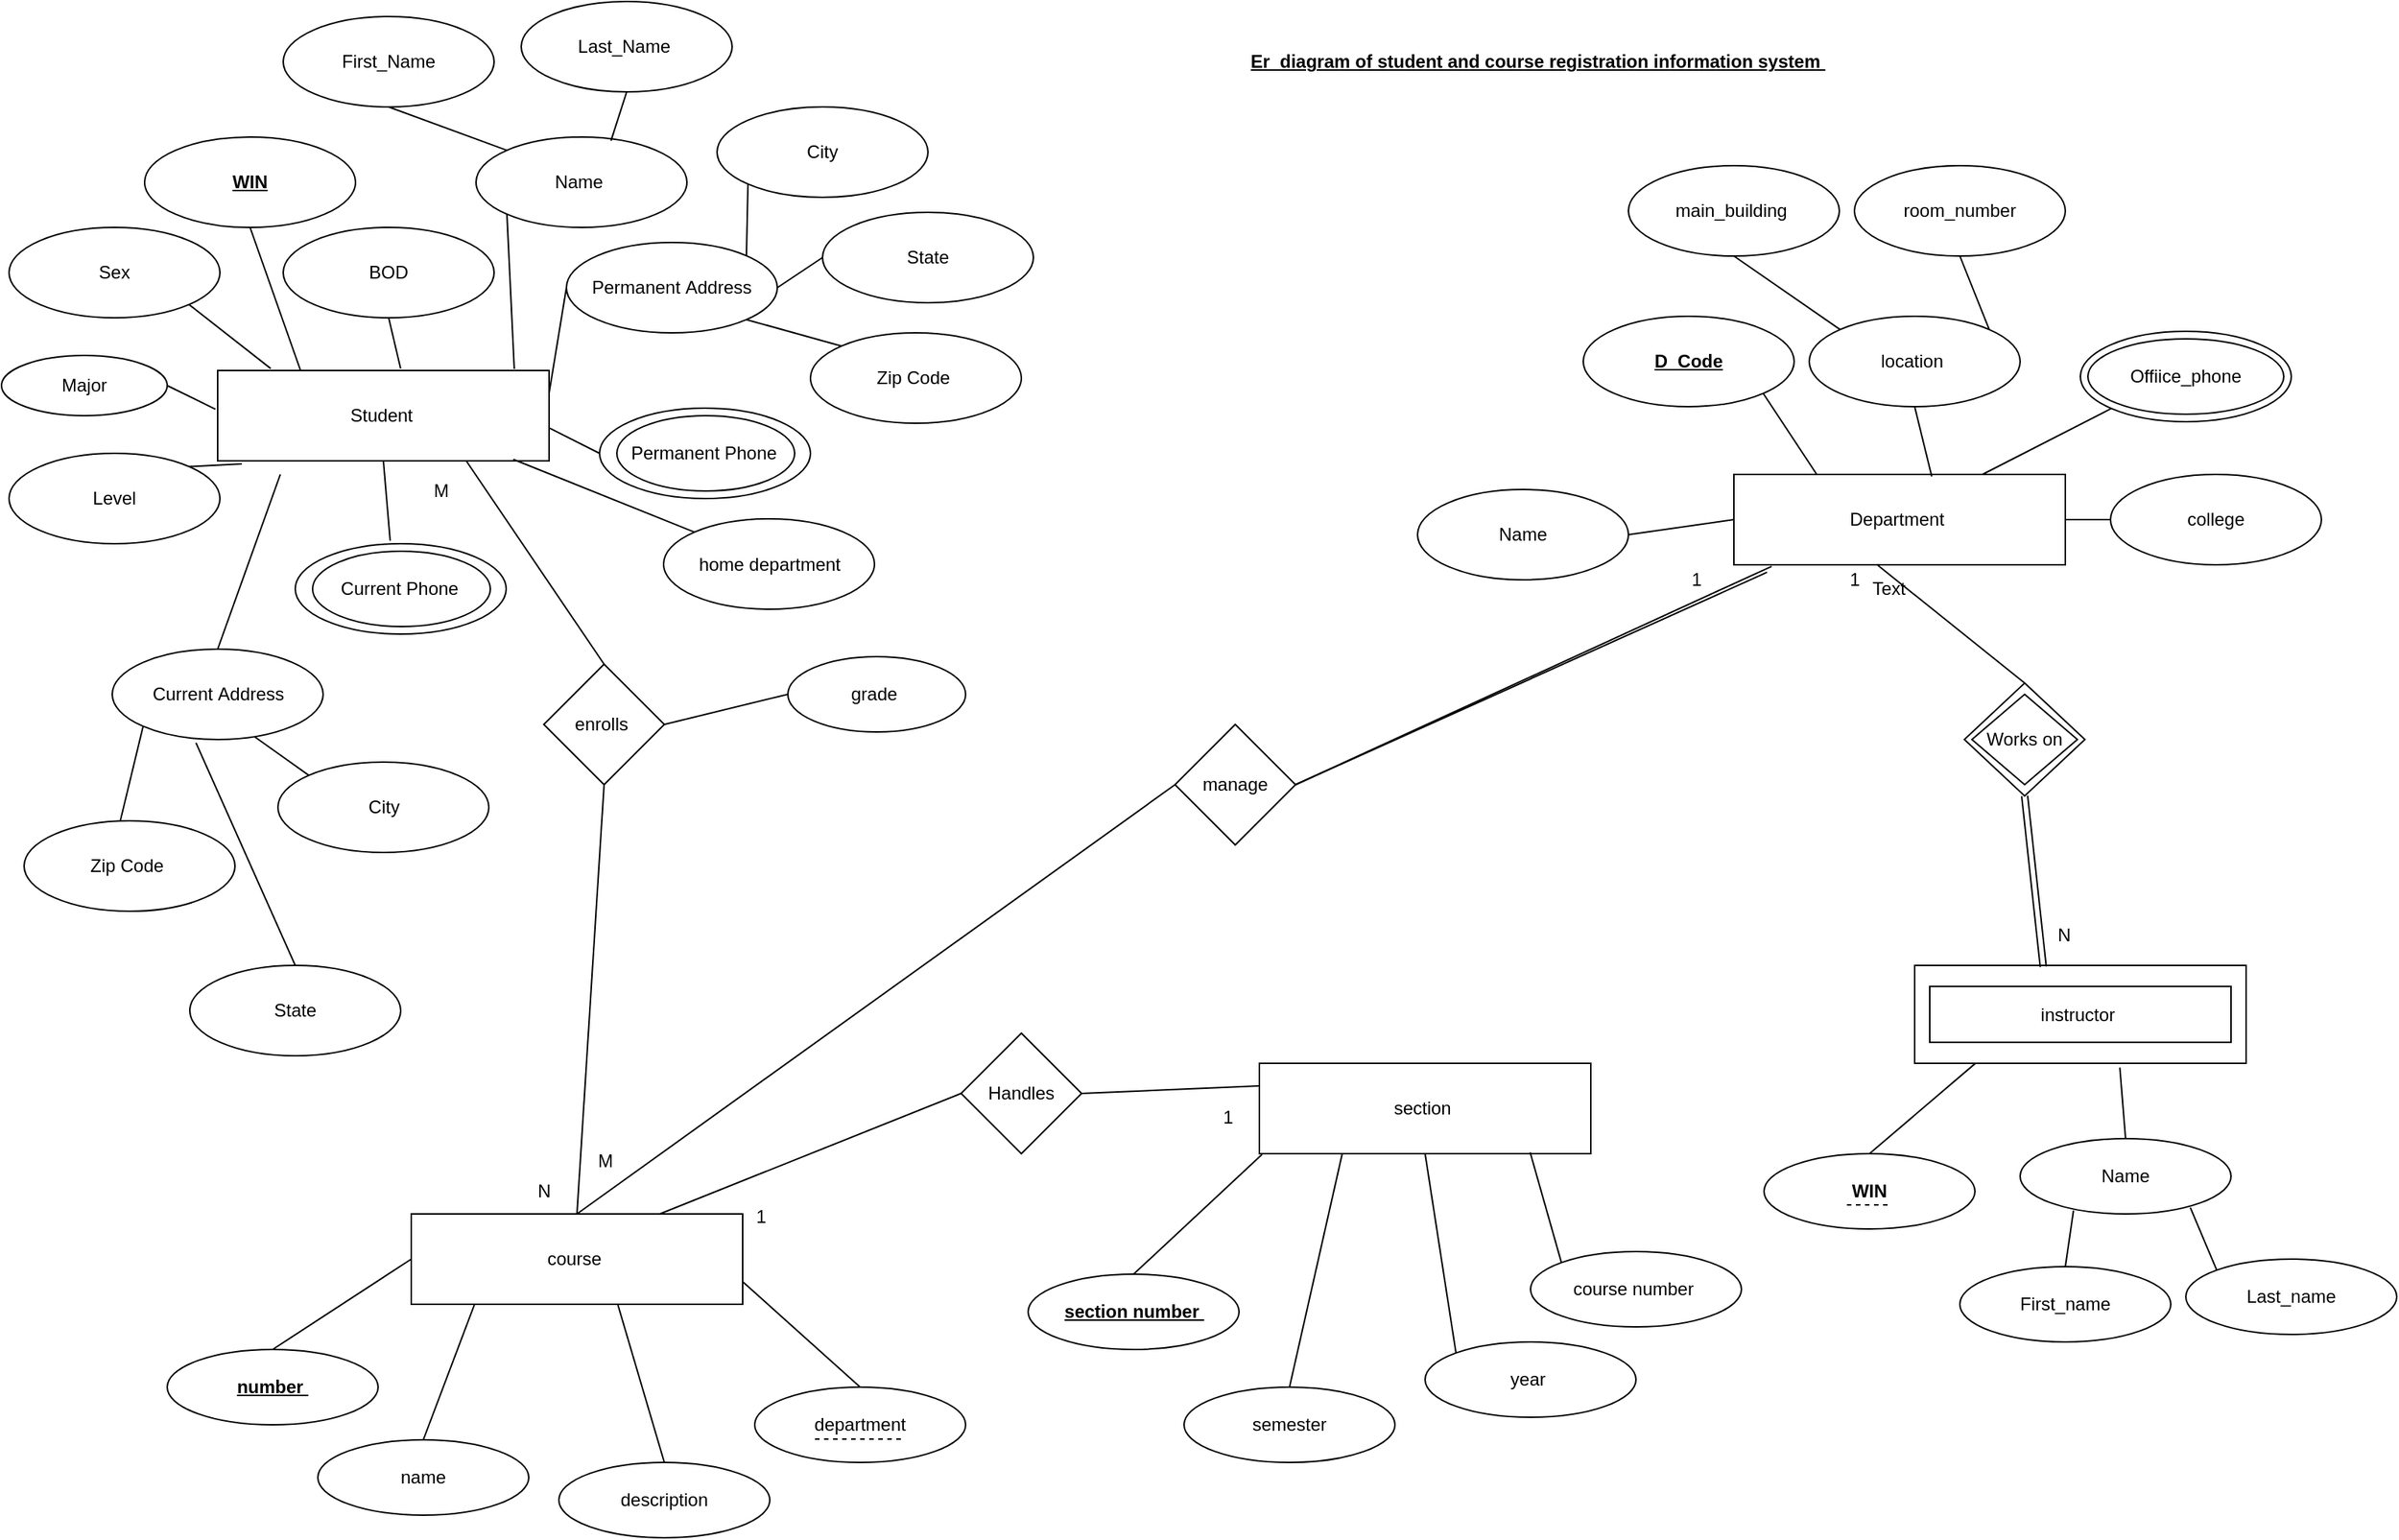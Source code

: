 <mxfile version="12.2.2" type="device" pages="1"><diagram id="DqnlzAbrNdZT4tPUS1D3" name="Page-1"><mxGraphModel dx="2176" dy="1336" grid="1" gridSize="10" guides="1" tooltips="1" connect="1" arrows="1" fold="1" page="1" pageScale="1" pageWidth="1654" pageHeight="1169" math="0" shadow="0"><root><mxCell id="0"/><mxCell id="1" parent="0"/><mxCell id="KnTrMWbEE-1vCSfG5pCx-103" style="edgeStyle=none;rounded=0;orthogonalLoop=1;jettySize=auto;html=1;exitX=0.75;exitY=1;exitDx=0;exitDy=0;entryX=0.5;entryY=0;entryDx=0;entryDy=0;endArrow=none;endFill=0;" edge="1" parent="1" source="KnTrMWbEE-1vCSfG5pCx-1" target="KnTrMWbEE-1vCSfG5pCx-102"><mxGeometry relative="1" as="geometry"/></mxCell><mxCell id="KnTrMWbEE-1vCSfG5pCx-1" value="Student&amp;nbsp;" style="rounded=0;whiteSpace=wrap;html=1;" vertex="1" parent="1"><mxGeometry x="148.5" y="255" width="220" height="60" as="geometry"/></mxCell><mxCell id="KnTrMWbEE-1vCSfG5pCx-15" style="edgeStyle=none;rounded=0;orthogonalLoop=1;jettySize=auto;html=1;exitX=0;exitY=1;exitDx=0;exitDy=0;entryX=0.895;entryY=-0.017;entryDx=0;entryDy=0;entryPerimeter=0;endArrow=none;endFill=0;" edge="1" parent="1" source="KnTrMWbEE-1vCSfG5pCx-2" target="KnTrMWbEE-1vCSfG5pCx-1"><mxGeometry relative="1" as="geometry"/></mxCell><mxCell id="KnTrMWbEE-1vCSfG5pCx-2" value="Name&amp;nbsp;" style="ellipse;whiteSpace=wrap;html=1;" vertex="1" parent="1"><mxGeometry x="320" y="100" width="140" height="60" as="geometry"/></mxCell><mxCell id="KnTrMWbEE-1vCSfG5pCx-5" style="edgeStyle=none;rounded=0;orthogonalLoop=1;jettySize=auto;html=1;exitX=0.5;exitY=1;exitDx=0;exitDy=0;entryX=0;entryY=0;entryDx=0;entryDy=0;endArrow=none;endFill=0;" edge="1" parent="1" source="KnTrMWbEE-1vCSfG5pCx-3" target="KnTrMWbEE-1vCSfG5pCx-2"><mxGeometry relative="1" as="geometry"/></mxCell><mxCell id="KnTrMWbEE-1vCSfG5pCx-3" value="First_Name" style="ellipse;whiteSpace=wrap;html=1;" vertex="1" parent="1"><mxGeometry x="192" y="20" width="140" height="60" as="geometry"/></mxCell><mxCell id="KnTrMWbEE-1vCSfG5pCx-6" style="edgeStyle=none;rounded=0;orthogonalLoop=1;jettySize=auto;html=1;exitX=0.5;exitY=1;exitDx=0;exitDy=0;entryX=0.64;entryY=0.041;entryDx=0;entryDy=0;entryPerimeter=0;endArrow=none;endFill=0;" edge="1" parent="1" source="KnTrMWbEE-1vCSfG5pCx-4" target="KnTrMWbEE-1vCSfG5pCx-2"><mxGeometry relative="1" as="geometry"/></mxCell><mxCell id="KnTrMWbEE-1vCSfG5pCx-4" value="Last_Name&amp;nbsp;" style="ellipse;whiteSpace=wrap;html=1;" vertex="1" parent="1"><mxGeometry x="350" y="10" width="140" height="60" as="geometry"/></mxCell><mxCell id="KnTrMWbEE-1vCSfG5pCx-11" style="edgeStyle=none;rounded=0;orthogonalLoop=1;jettySize=auto;html=1;exitX=1;exitY=1;exitDx=0;exitDy=0;entryX=0;entryY=0;entryDx=0;entryDy=0;endArrow=none;endFill=0;" edge="1" parent="1" source="KnTrMWbEE-1vCSfG5pCx-7" target="KnTrMWbEE-1vCSfG5pCx-10"><mxGeometry relative="1" as="geometry"/></mxCell><mxCell id="KnTrMWbEE-1vCSfG5pCx-12" style="edgeStyle=none;rounded=0;orthogonalLoop=1;jettySize=auto;html=1;exitX=1;exitY=0.5;exitDx=0;exitDy=0;entryX=0;entryY=0.5;entryDx=0;entryDy=0;endArrow=none;endFill=0;" edge="1" parent="1" source="KnTrMWbEE-1vCSfG5pCx-7" target="KnTrMWbEE-1vCSfG5pCx-9"><mxGeometry relative="1" as="geometry"/></mxCell><mxCell id="KnTrMWbEE-1vCSfG5pCx-13" style="edgeStyle=none;rounded=0;orthogonalLoop=1;jettySize=auto;html=1;exitX=1;exitY=0;exitDx=0;exitDy=0;entryX=0;entryY=1;entryDx=0;entryDy=0;endArrow=none;endFill=0;" edge="1" parent="1" source="KnTrMWbEE-1vCSfG5pCx-7" target="KnTrMWbEE-1vCSfG5pCx-8"><mxGeometry relative="1" as="geometry"/></mxCell><mxCell id="KnTrMWbEE-1vCSfG5pCx-14" style="edgeStyle=none;rounded=0;orthogonalLoop=1;jettySize=auto;html=1;exitX=0;exitY=0.5;exitDx=0;exitDy=0;entryX=1;entryY=0.25;entryDx=0;entryDy=0;endArrow=none;endFill=0;" edge="1" parent="1" source="KnTrMWbEE-1vCSfG5pCx-7" target="KnTrMWbEE-1vCSfG5pCx-1"><mxGeometry relative="1" as="geometry"/></mxCell><mxCell id="KnTrMWbEE-1vCSfG5pCx-7" value="Permanent&amp;nbsp;Address" style="ellipse;whiteSpace=wrap;html=1;" vertex="1" parent="1"><mxGeometry x="380" y="170" width="140" height="60" as="geometry"/></mxCell><mxCell id="KnTrMWbEE-1vCSfG5pCx-8" value="City" style="ellipse;whiteSpace=wrap;html=1;" vertex="1" parent="1"><mxGeometry x="480" y="80" width="140" height="60" as="geometry"/></mxCell><mxCell id="KnTrMWbEE-1vCSfG5pCx-9" value="State" style="ellipse;whiteSpace=wrap;html=1;" vertex="1" parent="1"><mxGeometry x="550" y="150" width="140" height="60" as="geometry"/></mxCell><mxCell id="KnTrMWbEE-1vCSfG5pCx-10" value="Zip Code&amp;nbsp;" style="ellipse;whiteSpace=wrap;html=1;" vertex="1" parent="1"><mxGeometry x="542" y="230" width="140" height="60" as="geometry"/></mxCell><mxCell id="KnTrMWbEE-1vCSfG5pCx-17" style="edgeStyle=none;rounded=0;orthogonalLoop=1;jettySize=auto;html=1;exitX=0.5;exitY=1;exitDx=0;exitDy=0;entryX=0.25;entryY=0;entryDx=0;entryDy=0;endArrow=none;endFill=0;" edge="1" parent="1" source="KnTrMWbEE-1vCSfG5pCx-16" target="KnTrMWbEE-1vCSfG5pCx-1"><mxGeometry relative="1" as="geometry"/></mxCell><mxCell id="KnTrMWbEE-1vCSfG5pCx-16" value="&lt;u&gt;&lt;b&gt;WIN&lt;/b&gt;&lt;/u&gt;" style="ellipse;whiteSpace=wrap;html=1;" vertex="1" parent="1"><mxGeometry x="100" y="100" width="140" height="60" as="geometry"/></mxCell><mxCell id="KnTrMWbEE-1vCSfG5pCx-20" style="edgeStyle=none;rounded=0;orthogonalLoop=1;jettySize=auto;html=1;exitX=0;exitY=0.5;exitDx=0;exitDy=0;entryX=1.002;entryY=0.639;entryDx=0;entryDy=0;entryPerimeter=0;endArrow=none;endFill=0;" edge="1" parent="1" source="KnTrMWbEE-1vCSfG5pCx-18" target="KnTrMWbEE-1vCSfG5pCx-1"><mxGeometry relative="1" as="geometry"/></mxCell><mxCell id="KnTrMWbEE-1vCSfG5pCx-18" value="Permanent&amp;nbsp;Phone&amp;nbsp;" style="ellipse;whiteSpace=wrap;html=1;" vertex="1" parent="1"><mxGeometry x="402" y="280" width="140" height="60" as="geometry"/></mxCell><mxCell id="KnTrMWbEE-1vCSfG5pCx-19" value="Permanent&amp;nbsp;Phone&amp;nbsp;" style="ellipse;whiteSpace=wrap;html=1;" vertex="1" parent="1"><mxGeometry x="413.5" y="285" width="118" height="50" as="geometry"/></mxCell><mxCell id="KnTrMWbEE-1vCSfG5pCx-21" style="edgeStyle=none;rounded=0;orthogonalLoop=1;jettySize=auto;html=1;exitX=0;exitY=1;exitDx=0;exitDy=0;entryX=0.456;entryY=0.001;entryDx=0;entryDy=0;endArrow=none;endFill=0;entryPerimeter=0;" edge="1" parent="1" source="KnTrMWbEE-1vCSfG5pCx-24" target="KnTrMWbEE-1vCSfG5pCx-27"><mxGeometry relative="1" as="geometry"/></mxCell><mxCell id="KnTrMWbEE-1vCSfG5pCx-22" style="edgeStyle=none;rounded=0;orthogonalLoop=1;jettySize=auto;html=1;exitX=0.397;exitY=1.036;exitDx=0;exitDy=0;entryX=0.5;entryY=0;entryDx=0;entryDy=0;endArrow=none;endFill=0;exitPerimeter=0;" edge="1" parent="1" source="KnTrMWbEE-1vCSfG5pCx-24" target="KnTrMWbEE-1vCSfG5pCx-26"><mxGeometry relative="1" as="geometry"/></mxCell><mxCell id="KnTrMWbEE-1vCSfG5pCx-23" style="edgeStyle=none;rounded=0;orthogonalLoop=1;jettySize=auto;html=1;exitX=0.667;exitY=0.956;exitDx=0;exitDy=0;entryX=0;entryY=0;entryDx=0;entryDy=0;endArrow=none;endFill=0;exitPerimeter=0;" edge="1" parent="1" source="KnTrMWbEE-1vCSfG5pCx-24" target="KnTrMWbEE-1vCSfG5pCx-25"><mxGeometry relative="1" as="geometry"/></mxCell><mxCell id="KnTrMWbEE-1vCSfG5pCx-28" style="edgeStyle=none;rounded=0;orthogonalLoop=1;jettySize=auto;html=1;entryX=0.189;entryY=1.15;entryDx=0;entryDy=0;entryPerimeter=0;endArrow=none;endFill=0;exitX=0.5;exitY=0;exitDx=0;exitDy=0;" edge="1" parent="1" source="KnTrMWbEE-1vCSfG5pCx-24" target="KnTrMWbEE-1vCSfG5pCx-1"><mxGeometry relative="1" as="geometry"><mxPoint x="140" y="450" as="sourcePoint"/></mxGeometry></mxCell><mxCell id="KnTrMWbEE-1vCSfG5pCx-24" value="Current&amp;nbsp;Address" style="ellipse;whiteSpace=wrap;html=1;" vertex="1" parent="1"><mxGeometry x="78.5" y="440" width="140" height="60" as="geometry"/></mxCell><mxCell id="KnTrMWbEE-1vCSfG5pCx-25" value="City" style="ellipse;whiteSpace=wrap;html=1;" vertex="1" parent="1"><mxGeometry x="188.5" y="515" width="140" height="60" as="geometry"/></mxCell><mxCell id="KnTrMWbEE-1vCSfG5pCx-26" value="State" style="ellipse;whiteSpace=wrap;html=1;" vertex="1" parent="1"><mxGeometry x="130" y="650" width="140" height="60" as="geometry"/></mxCell><mxCell id="KnTrMWbEE-1vCSfG5pCx-27" value="Zip Code&amp;nbsp;" style="ellipse;whiteSpace=wrap;html=1;" vertex="1" parent="1"><mxGeometry x="20" y="554" width="140" height="60" as="geometry"/></mxCell><mxCell id="KnTrMWbEE-1vCSfG5pCx-31" style="edgeStyle=none;rounded=0;orthogonalLoop=1;jettySize=auto;html=1;exitX=0.45;exitY=-0.033;exitDx=0;exitDy=0;entryX=0.5;entryY=1;entryDx=0;entryDy=0;endArrow=none;endFill=0;exitPerimeter=0;" edge="1" parent="1" source="KnTrMWbEE-1vCSfG5pCx-29" target="KnTrMWbEE-1vCSfG5pCx-1"><mxGeometry relative="1" as="geometry"/></mxCell><mxCell id="KnTrMWbEE-1vCSfG5pCx-33" style="edgeStyle=none;rounded=0;orthogonalLoop=1;jettySize=auto;html=1;exitX=0.5;exitY=1;exitDx=0;exitDy=0;entryX=0.552;entryY=-0.022;entryDx=0;entryDy=0;entryPerimeter=0;endArrow=none;endFill=0;" edge="1" parent="1" source="KnTrMWbEE-1vCSfG5pCx-32" target="KnTrMWbEE-1vCSfG5pCx-1"><mxGeometry relative="1" as="geometry"/></mxCell><mxCell id="KnTrMWbEE-1vCSfG5pCx-32" value="BOD" style="ellipse;whiteSpace=wrap;html=1;" vertex="1" parent="1"><mxGeometry x="192" y="160" width="140" height="60" as="geometry"/></mxCell><mxCell id="KnTrMWbEE-1vCSfG5pCx-35" style="edgeStyle=none;rounded=0;orthogonalLoop=1;jettySize=auto;html=1;exitX=1;exitY=1;exitDx=0;exitDy=0;entryX=0.16;entryY=-0.022;entryDx=0;entryDy=0;entryPerimeter=0;endArrow=none;endFill=0;" edge="1" parent="1" source="KnTrMWbEE-1vCSfG5pCx-34" target="KnTrMWbEE-1vCSfG5pCx-1"><mxGeometry relative="1" as="geometry"/></mxCell><mxCell id="KnTrMWbEE-1vCSfG5pCx-34" value="Sex" style="ellipse;whiteSpace=wrap;html=1;" vertex="1" parent="1"><mxGeometry x="10" y="160" width="140" height="60" as="geometry"/></mxCell><mxCell id="KnTrMWbEE-1vCSfG5pCx-37" style="edgeStyle=none;rounded=0;orthogonalLoop=1;jettySize=auto;html=1;exitX=1;exitY=0;exitDx=0;exitDy=0;entryX=0.073;entryY=1.033;entryDx=0;entryDy=0;entryPerimeter=0;endArrow=none;endFill=0;" edge="1" parent="1" source="KnTrMWbEE-1vCSfG5pCx-36" target="KnTrMWbEE-1vCSfG5pCx-1"><mxGeometry relative="1" as="geometry"/></mxCell><mxCell id="KnTrMWbEE-1vCSfG5pCx-36" value="Level" style="ellipse;whiteSpace=wrap;html=1;" vertex="1" parent="1"><mxGeometry x="10" y="310" width="140" height="60" as="geometry"/></mxCell><mxCell id="KnTrMWbEE-1vCSfG5pCx-39" value="" style="group" vertex="1" connectable="0" parent="1"><mxGeometry x="200" y="370" width="140" height="60" as="geometry"/></mxCell><mxCell id="KnTrMWbEE-1vCSfG5pCx-29" value="Permanent&amp;nbsp;Phone&amp;nbsp;" style="ellipse;whiteSpace=wrap;html=1;" vertex="1" parent="KnTrMWbEE-1vCSfG5pCx-39"><mxGeometry width="140" height="60" as="geometry"/></mxCell><mxCell id="KnTrMWbEE-1vCSfG5pCx-30" value="Current Phone&amp;nbsp;" style="ellipse;whiteSpace=wrap;html=1;" vertex="1" parent="KnTrMWbEE-1vCSfG5pCx-39"><mxGeometry x="11.5" y="5" width="118" height="50" as="geometry"/></mxCell><mxCell id="KnTrMWbEE-1vCSfG5pCx-41" style="edgeStyle=none;rounded=0;orthogonalLoop=1;jettySize=auto;html=1;exitX=1;exitY=0.5;exitDx=0;exitDy=0;entryX=-0.007;entryY=0.428;entryDx=0;entryDy=0;entryPerimeter=0;endArrow=none;endFill=0;" edge="1" parent="1" source="KnTrMWbEE-1vCSfG5pCx-40" target="KnTrMWbEE-1vCSfG5pCx-1"><mxGeometry relative="1" as="geometry"/></mxCell><mxCell id="KnTrMWbEE-1vCSfG5pCx-40" value="Major" style="ellipse;whiteSpace=wrap;html=1;" vertex="1" parent="1"><mxGeometry x="5" y="245" width="110" height="40" as="geometry"/></mxCell><mxCell id="KnTrMWbEE-1vCSfG5pCx-43" style="edgeStyle=none;rounded=0;orthogonalLoop=1;jettySize=auto;html=1;exitX=0;exitY=0;exitDx=0;exitDy=0;entryX=0.892;entryY=0.983;entryDx=0;entryDy=0;entryPerimeter=0;endArrow=none;endFill=0;" edge="1" parent="1" source="KnTrMWbEE-1vCSfG5pCx-42" target="KnTrMWbEE-1vCSfG5pCx-1"><mxGeometry relative="1" as="geometry"/></mxCell><mxCell id="KnTrMWbEE-1vCSfG5pCx-42" value="&amp;nbsp;home department&amp;nbsp;" style="ellipse;whiteSpace=wrap;html=1;" vertex="1" parent="1"><mxGeometry x="444.5" y="353.5" width="140" height="60" as="geometry"/></mxCell><mxCell id="KnTrMWbEE-1vCSfG5pCx-44" value="Department&amp;nbsp;" style="rounded=0;whiteSpace=wrap;html=1;" vertex="1" parent="1"><mxGeometry x="1155" y="324" width="220" height="60" as="geometry"/></mxCell><mxCell id="KnTrMWbEE-1vCSfG5pCx-52" style="edgeStyle=none;rounded=0;orthogonalLoop=1;jettySize=auto;html=1;exitX=1;exitY=1;exitDx=0;exitDy=0;entryX=0.25;entryY=0;entryDx=0;entryDy=0;endArrow=none;endFill=0;" edge="1" parent="1" source="KnTrMWbEE-1vCSfG5pCx-45" target="KnTrMWbEE-1vCSfG5pCx-44"><mxGeometry relative="1" as="geometry"/></mxCell><mxCell id="KnTrMWbEE-1vCSfG5pCx-45" value="&lt;b&gt;&lt;u&gt;D_Code&lt;/u&gt;&lt;/b&gt;" style="ellipse;whiteSpace=wrap;html=1;" vertex="1" parent="1"><mxGeometry x="1055" y="219" width="140" height="60" as="geometry"/></mxCell><mxCell id="KnTrMWbEE-1vCSfG5pCx-51" style="edgeStyle=none;rounded=0;orthogonalLoop=1;jettySize=auto;html=1;exitX=0.5;exitY=1;exitDx=0;exitDy=0;entryX=0.597;entryY=0.022;entryDx=0;entryDy=0;entryPerimeter=0;endArrow=none;endFill=0;" edge="1" parent="1" source="KnTrMWbEE-1vCSfG5pCx-46" target="KnTrMWbEE-1vCSfG5pCx-44"><mxGeometry relative="1" as="geometry"/></mxCell><mxCell id="KnTrMWbEE-1vCSfG5pCx-46" value="location&amp;nbsp;" style="ellipse;whiteSpace=wrap;html=1;" vertex="1" parent="1"><mxGeometry x="1205" y="219" width="140" height="60" as="geometry"/></mxCell><mxCell id="KnTrMWbEE-1vCSfG5pCx-49" style="edgeStyle=none;rounded=0;orthogonalLoop=1;jettySize=auto;html=1;exitX=0.5;exitY=1;exitDx=0;exitDy=0;entryX=0;entryY=0;entryDx=0;entryDy=0;endArrow=none;endFill=0;" edge="1" parent="1" source="KnTrMWbEE-1vCSfG5pCx-47" target="KnTrMWbEE-1vCSfG5pCx-46"><mxGeometry relative="1" as="geometry"/></mxCell><mxCell id="KnTrMWbEE-1vCSfG5pCx-47" value="main_building&amp;nbsp;" style="ellipse;whiteSpace=wrap;html=1;" vertex="1" parent="1"><mxGeometry x="1085" y="119" width="140" height="60" as="geometry"/></mxCell><mxCell id="KnTrMWbEE-1vCSfG5pCx-50" style="edgeStyle=none;rounded=0;orthogonalLoop=1;jettySize=auto;html=1;exitX=0.5;exitY=1;exitDx=0;exitDy=0;entryX=1;entryY=0;entryDx=0;entryDy=0;endArrow=none;endFill=0;" edge="1" parent="1" source="KnTrMWbEE-1vCSfG5pCx-48" target="KnTrMWbEE-1vCSfG5pCx-46"><mxGeometry relative="1" as="geometry"/></mxCell><mxCell id="KnTrMWbEE-1vCSfG5pCx-48" value="room_number" style="ellipse;whiteSpace=wrap;html=1;" vertex="1" parent="1"><mxGeometry x="1235" y="119" width="140" height="60" as="geometry"/></mxCell><mxCell id="KnTrMWbEE-1vCSfG5pCx-55" style="edgeStyle=none;rounded=0;orthogonalLoop=1;jettySize=auto;html=1;exitX=0;exitY=1;exitDx=0;exitDy=0;entryX=0.75;entryY=0;entryDx=0;entryDy=0;endArrow=none;endFill=0;" edge="1" parent="1" source="KnTrMWbEE-1vCSfG5pCx-53" target="KnTrMWbEE-1vCSfG5pCx-44"><mxGeometry relative="1" as="geometry"/></mxCell><mxCell id="KnTrMWbEE-1vCSfG5pCx-53" value="Offiice_phone" style="ellipse;whiteSpace=wrap;html=1;" vertex="1" parent="1"><mxGeometry x="1385" y="229" width="140" height="60" as="geometry"/></mxCell><mxCell id="KnTrMWbEE-1vCSfG5pCx-54" value="Offiice_phone" style="ellipse;whiteSpace=wrap;html=1;" vertex="1" parent="1"><mxGeometry x="1390" y="234" width="130" height="50" as="geometry"/></mxCell><mxCell id="KnTrMWbEE-1vCSfG5pCx-57" style="edgeStyle=none;rounded=0;orthogonalLoop=1;jettySize=auto;html=1;exitX=0;exitY=0.5;exitDx=0;exitDy=0;entryX=1;entryY=0.5;entryDx=0;entryDy=0;endArrow=none;endFill=0;" edge="1" parent="1" source="KnTrMWbEE-1vCSfG5pCx-56" target="KnTrMWbEE-1vCSfG5pCx-44"><mxGeometry relative="1" as="geometry"/></mxCell><mxCell id="KnTrMWbEE-1vCSfG5pCx-56" value="college" style="ellipse;whiteSpace=wrap;html=1;" vertex="1" parent="1"><mxGeometry x="1405" y="324" width="140" height="60" as="geometry"/></mxCell><mxCell id="KnTrMWbEE-1vCSfG5pCx-64" value="" style="group" vertex="1" connectable="0" parent="1"><mxGeometry x="1275" y="650" width="220" height="65" as="geometry"/></mxCell><mxCell id="KnTrMWbEE-1vCSfG5pCx-63" value="Department&amp;nbsp;" style="rounded=0;whiteSpace=wrap;html=1;" vertex="1" parent="KnTrMWbEE-1vCSfG5pCx-64"><mxGeometry width="220" height="65" as="geometry"/></mxCell><mxCell id="KnTrMWbEE-1vCSfG5pCx-62" value="instructor&amp;nbsp;" style="rounded=0;whiteSpace=wrap;html=1;" vertex="1" parent="KnTrMWbEE-1vCSfG5pCx-64"><mxGeometry x="10" y="13.929" width="200" height="37.143" as="geometry"/></mxCell><mxCell id="KnTrMWbEE-1vCSfG5pCx-70" style="edgeStyle=none;rounded=0;orthogonalLoop=1;jettySize=auto;html=1;exitX=0.5;exitY=0;exitDx=0;exitDy=0;entryX=0.619;entryY=1.043;entryDx=0;entryDy=0;entryPerimeter=0;endArrow=none;endFill=0;" edge="1" parent="1" source="KnTrMWbEE-1vCSfG5pCx-65" target="KnTrMWbEE-1vCSfG5pCx-63"><mxGeometry relative="1" as="geometry"/></mxCell><mxCell id="KnTrMWbEE-1vCSfG5pCx-65" value="Name" style="ellipse;whiteSpace=wrap;html=1;" vertex="1" parent="1"><mxGeometry x="1345" y="765" width="140" height="50" as="geometry"/></mxCell><mxCell id="KnTrMWbEE-1vCSfG5pCx-68" style="edgeStyle=none;rounded=0;orthogonalLoop=1;jettySize=auto;html=1;exitX=0.5;exitY=0;exitDx=0;exitDy=0;entryX=0.253;entryY=0.956;entryDx=0;entryDy=0;entryPerimeter=0;endArrow=none;endFill=0;" edge="1" parent="1" source="KnTrMWbEE-1vCSfG5pCx-66" target="KnTrMWbEE-1vCSfG5pCx-65"><mxGeometry relative="1" as="geometry"/></mxCell><mxCell id="KnTrMWbEE-1vCSfG5pCx-66" value="First_name" style="ellipse;whiteSpace=wrap;html=1;" vertex="1" parent="1"><mxGeometry x="1305" y="850" width="140" height="50" as="geometry"/></mxCell><mxCell id="KnTrMWbEE-1vCSfG5pCx-69" style="edgeStyle=none;rounded=0;orthogonalLoop=1;jettySize=auto;html=1;exitX=0;exitY=0;exitDx=0;exitDy=0;entryX=0.807;entryY=0.916;entryDx=0;entryDy=0;entryPerimeter=0;endArrow=none;endFill=0;" edge="1" parent="1" source="KnTrMWbEE-1vCSfG5pCx-67" target="KnTrMWbEE-1vCSfG5pCx-65"><mxGeometry relative="1" as="geometry"/></mxCell><mxCell id="KnTrMWbEE-1vCSfG5pCx-67" value="Last_name" style="ellipse;whiteSpace=wrap;html=1;" vertex="1" parent="1"><mxGeometry x="1455" y="845" width="140" height="50" as="geometry"/></mxCell><mxCell id="KnTrMWbEE-1vCSfG5pCx-72" style="edgeStyle=none;rounded=0;orthogonalLoop=1;jettySize=auto;html=1;exitX=0.5;exitY=0;exitDx=0;exitDy=0;entryX=0.183;entryY=1.001;entryDx=0;entryDy=0;entryPerimeter=0;endArrow=none;endFill=0;" edge="1" parent="1" source="KnTrMWbEE-1vCSfG5pCx-71" target="KnTrMWbEE-1vCSfG5pCx-63"><mxGeometry relative="1" as="geometry"/></mxCell><mxCell id="KnTrMWbEE-1vCSfG5pCx-71" value="&lt;b&gt;WIN&lt;/b&gt;" style="ellipse;whiteSpace=wrap;html=1;" vertex="1" parent="1"><mxGeometry x="1175" y="775" width="140" height="50" as="geometry"/></mxCell><mxCell id="KnTrMWbEE-1vCSfG5pCx-73" value="" style="endArrow=none;dashed=1;html=1;" edge="1" parent="1"><mxGeometry width="50" height="50" relative="1" as="geometry"><mxPoint x="1230" y="809" as="sourcePoint"/><mxPoint x="1260" y="809" as="targetPoint"/></mxGeometry></mxCell><mxCell id="KnTrMWbEE-1vCSfG5pCx-76" style="edgeStyle=none;rounded=0;orthogonalLoop=1;jettySize=auto;html=1;exitX=0.5;exitY=0;exitDx=0;exitDy=0;entryX=0.431;entryY=0.996;entryDx=0;entryDy=0;entryPerimeter=0;endArrow=none;endFill=0;" edge="1" parent="1" source="KnTrMWbEE-1vCSfG5pCx-74" target="KnTrMWbEE-1vCSfG5pCx-44"><mxGeometry relative="1" as="geometry"><mxPoint x="1335" y="561.5" as="sourcePoint"/></mxGeometry></mxCell><mxCell id="KnTrMWbEE-1vCSfG5pCx-77" style="edgeStyle=none;rounded=0;orthogonalLoop=1;jettySize=auto;html=1;exitX=0.5;exitY=1;exitDx=0;exitDy=0;entryX=0.388;entryY=0.014;entryDx=0;entryDy=0;entryPerimeter=0;endArrow=none;endFill=0;shape=link;" edge="1" parent="1" source="KnTrMWbEE-1vCSfG5pCx-74" target="KnTrMWbEE-1vCSfG5pCx-63"><mxGeometry relative="1" as="geometry"/></mxCell><mxCell id="KnTrMWbEE-1vCSfG5pCx-74" value="" style="rhombus;whiteSpace=wrap;html=1;" vertex="1" parent="1"><mxGeometry x="1308" y="462.5" width="80" height="75" as="geometry"/></mxCell><mxCell id="KnTrMWbEE-1vCSfG5pCx-75" value="Works on" style="rhombus;whiteSpace=wrap;html=1;" vertex="1" parent="1"><mxGeometry x="1313" y="470" width="70" height="60" as="geometry"/></mxCell><mxCell id="KnTrMWbEE-1vCSfG5pCx-79" style="edgeStyle=none;rounded=0;orthogonalLoop=1;jettySize=auto;html=1;exitX=1;exitY=0.5;exitDx=0;exitDy=0;entryX=0;entryY=0.5;entryDx=0;entryDy=0;endArrow=none;endFill=0;" edge="1" parent="1" source="KnTrMWbEE-1vCSfG5pCx-78" target="KnTrMWbEE-1vCSfG5pCx-44"><mxGeometry relative="1" as="geometry"/></mxCell><mxCell id="KnTrMWbEE-1vCSfG5pCx-78" value="Name" style="ellipse;whiteSpace=wrap;html=1;" vertex="1" parent="1"><mxGeometry x="945" y="334" width="140" height="60" as="geometry"/></mxCell><mxCell id="KnTrMWbEE-1vCSfG5pCx-108" style="edgeStyle=none;rounded=0;orthogonalLoop=1;jettySize=auto;html=1;exitX=0.75;exitY=0;exitDx=0;exitDy=0;entryX=0;entryY=0.5;entryDx=0;entryDy=0;endArrow=none;endFill=0;" edge="1" parent="1" source="KnTrMWbEE-1vCSfG5pCx-81" target="KnTrMWbEE-1vCSfG5pCx-107"><mxGeometry relative="1" as="geometry"/></mxCell><mxCell id="KnTrMWbEE-1vCSfG5pCx-111" style="edgeStyle=none;rounded=0;orthogonalLoop=1;jettySize=auto;html=1;exitX=0.5;exitY=0;exitDx=0;exitDy=0;entryX=0;entryY=0.5;entryDx=0;entryDy=0;endArrow=none;endFill=0;" edge="1" parent="1" source="KnTrMWbEE-1vCSfG5pCx-81" target="KnTrMWbEE-1vCSfG5pCx-110"><mxGeometry relative="1" as="geometry"/></mxCell><mxCell id="KnTrMWbEE-1vCSfG5pCx-81" value="course&amp;nbsp;" style="rounded=0;whiteSpace=wrap;html=1;" vertex="1" parent="1"><mxGeometry x="277" y="815" width="220" height="60" as="geometry"/></mxCell><mxCell id="KnTrMWbEE-1vCSfG5pCx-84" style="edgeStyle=none;rounded=0;orthogonalLoop=1;jettySize=auto;html=1;exitX=0.5;exitY=0;exitDx=0;exitDy=0;entryX=0;entryY=0.5;entryDx=0;entryDy=0;endArrow=none;endFill=0;" edge="1" parent="1" source="KnTrMWbEE-1vCSfG5pCx-83" target="KnTrMWbEE-1vCSfG5pCx-81"><mxGeometry relative="1" as="geometry"/></mxCell><mxCell id="KnTrMWbEE-1vCSfG5pCx-83" value="&lt;b&gt;&lt;u&gt;number&amp;nbsp;&lt;/u&gt;&lt;/b&gt;" style="ellipse;whiteSpace=wrap;html=1;" vertex="1" parent="1"><mxGeometry x="115" y="905" width="140" height="50" as="geometry"/></mxCell><mxCell id="KnTrMWbEE-1vCSfG5pCx-91" style="edgeStyle=none;rounded=0;orthogonalLoop=1;jettySize=auto;html=1;exitX=0.5;exitY=0;exitDx=0;exitDy=0;entryX=0.191;entryY=1;entryDx=0;entryDy=0;entryPerimeter=0;endArrow=none;endFill=0;" edge="1" parent="1" source="KnTrMWbEE-1vCSfG5pCx-85" target="KnTrMWbEE-1vCSfG5pCx-81"><mxGeometry relative="1" as="geometry"/></mxCell><mxCell id="KnTrMWbEE-1vCSfG5pCx-85" value="name" style="ellipse;whiteSpace=wrap;html=1;" vertex="1" parent="1"><mxGeometry x="215" y="965" width="140" height="50" as="geometry"/></mxCell><mxCell id="KnTrMWbEE-1vCSfG5pCx-92" style="edgeStyle=none;rounded=0;orthogonalLoop=1;jettySize=auto;html=1;exitX=0.5;exitY=0;exitDx=0;exitDy=0;entryX=0.623;entryY=1;entryDx=0;entryDy=0;entryPerimeter=0;endArrow=none;endFill=0;" edge="1" parent="1" source="KnTrMWbEE-1vCSfG5pCx-86" target="KnTrMWbEE-1vCSfG5pCx-81"><mxGeometry relative="1" as="geometry"/></mxCell><mxCell id="KnTrMWbEE-1vCSfG5pCx-86" value="description" style="ellipse;whiteSpace=wrap;html=1;" vertex="1" parent="1"><mxGeometry x="375" y="980" width="140" height="50" as="geometry"/></mxCell><mxCell id="KnTrMWbEE-1vCSfG5pCx-90" style="edgeStyle=none;rounded=0;orthogonalLoop=1;jettySize=auto;html=1;exitX=0.5;exitY=0;exitDx=0;exitDy=0;entryX=1;entryY=0.75;entryDx=0;entryDy=0;endArrow=none;endFill=0;" edge="1" parent="1" source="KnTrMWbEE-1vCSfG5pCx-88" target="KnTrMWbEE-1vCSfG5pCx-81"><mxGeometry relative="1" as="geometry"/></mxCell><mxCell id="KnTrMWbEE-1vCSfG5pCx-88" value="department" style="ellipse;whiteSpace=wrap;html=1;" vertex="1" parent="1"><mxGeometry x="505" y="930" width="140" height="50" as="geometry"/></mxCell><mxCell id="KnTrMWbEE-1vCSfG5pCx-89" value="" style="endArrow=none;dashed=1;html=1;" edge="1" parent="1"><mxGeometry width="50" height="50" relative="1" as="geometry"><mxPoint x="545" y="964.5" as="sourcePoint"/><mxPoint x="605" y="964.5" as="targetPoint"/></mxGeometry></mxCell><mxCell id="KnTrMWbEE-1vCSfG5pCx-93" value="section&amp;nbsp;" style="rounded=0;whiteSpace=wrap;html=1;" vertex="1" parent="1"><mxGeometry x="840" y="715" width="220" height="60" as="geometry"/></mxCell><mxCell id="KnTrMWbEE-1vCSfG5pCx-95" style="edgeStyle=none;rounded=0;orthogonalLoop=1;jettySize=auto;html=1;exitX=0.5;exitY=0;exitDx=0;exitDy=0;entryX=0.008;entryY=1.009;entryDx=0;entryDy=0;entryPerimeter=0;endArrow=none;endFill=0;" edge="1" parent="1" source="KnTrMWbEE-1vCSfG5pCx-94" target="KnTrMWbEE-1vCSfG5pCx-93"><mxGeometry relative="1" as="geometry"/></mxCell><mxCell id="KnTrMWbEE-1vCSfG5pCx-94" value="&lt;b&gt;&lt;u&gt;section number&amp;nbsp;&lt;/u&gt;&lt;/b&gt;" style="ellipse;whiteSpace=wrap;html=1;" vertex="1" parent="1"><mxGeometry x="686.5" y="855" width="140" height="50" as="geometry"/></mxCell><mxCell id="KnTrMWbEE-1vCSfG5pCx-98" style="edgeStyle=none;rounded=0;orthogonalLoop=1;jettySize=auto;html=1;exitX=0.5;exitY=0;exitDx=0;exitDy=0;entryX=0.25;entryY=1;entryDx=0;entryDy=0;endArrow=none;endFill=0;" edge="1" parent="1" source="KnTrMWbEE-1vCSfG5pCx-96" target="KnTrMWbEE-1vCSfG5pCx-93"><mxGeometry relative="1" as="geometry"/></mxCell><mxCell id="KnTrMWbEE-1vCSfG5pCx-96" value="semester" style="ellipse;whiteSpace=wrap;html=1;" vertex="1" parent="1"><mxGeometry x="790" y="930" width="140" height="50" as="geometry"/></mxCell><mxCell id="KnTrMWbEE-1vCSfG5pCx-99" style="edgeStyle=none;rounded=0;orthogonalLoop=1;jettySize=auto;html=1;exitX=0;exitY=0;exitDx=0;exitDy=0;entryX=0.5;entryY=1;entryDx=0;entryDy=0;endArrow=none;endFill=0;" edge="1" parent="1" source="KnTrMWbEE-1vCSfG5pCx-97" target="KnTrMWbEE-1vCSfG5pCx-93"><mxGeometry relative="1" as="geometry"/></mxCell><mxCell id="KnTrMWbEE-1vCSfG5pCx-97" value="year&amp;nbsp;" style="ellipse;whiteSpace=wrap;html=1;" vertex="1" parent="1"><mxGeometry x="950" y="900" width="140" height="50" as="geometry"/></mxCell><mxCell id="KnTrMWbEE-1vCSfG5pCx-101" style="edgeStyle=none;rounded=0;orthogonalLoop=1;jettySize=auto;html=1;exitX=0;exitY=0;exitDx=0;exitDy=0;entryX=0.817;entryY=0.986;entryDx=0;entryDy=0;entryPerimeter=0;endArrow=none;endFill=0;" edge="1" parent="1" source="KnTrMWbEE-1vCSfG5pCx-100" target="KnTrMWbEE-1vCSfG5pCx-93"><mxGeometry relative="1" as="geometry"/></mxCell><mxCell id="KnTrMWbEE-1vCSfG5pCx-100" value="course number&amp;nbsp;" style="ellipse;whiteSpace=wrap;html=1;" vertex="1" parent="1"><mxGeometry x="1020" y="840" width="140" height="50" as="geometry"/></mxCell><mxCell id="KnTrMWbEE-1vCSfG5pCx-104" style="edgeStyle=none;rounded=0;orthogonalLoop=1;jettySize=auto;html=1;exitX=0.5;exitY=1;exitDx=0;exitDy=0;entryX=0.5;entryY=0;entryDx=0;entryDy=0;endArrow=none;endFill=0;" edge="1" parent="1" source="KnTrMWbEE-1vCSfG5pCx-102" target="KnTrMWbEE-1vCSfG5pCx-81"><mxGeometry relative="1" as="geometry"/></mxCell><mxCell id="KnTrMWbEE-1vCSfG5pCx-106" style="edgeStyle=none;rounded=0;orthogonalLoop=1;jettySize=auto;html=1;exitX=1;exitY=0.5;exitDx=0;exitDy=0;entryX=0;entryY=0.5;entryDx=0;entryDy=0;endArrow=none;endFill=0;" edge="1" parent="1" source="KnTrMWbEE-1vCSfG5pCx-102" target="KnTrMWbEE-1vCSfG5pCx-105"><mxGeometry relative="1" as="geometry"/></mxCell><mxCell id="KnTrMWbEE-1vCSfG5pCx-102" value="enrolls&amp;nbsp;" style="rhombus;whiteSpace=wrap;html=1;" vertex="1" parent="1"><mxGeometry x="365" y="450" width="80" height="80" as="geometry"/></mxCell><mxCell id="KnTrMWbEE-1vCSfG5pCx-105" value="grade&amp;nbsp;" style="ellipse;whiteSpace=wrap;html=1;" vertex="1" parent="1"><mxGeometry x="527" y="445" width="118" height="50" as="geometry"/></mxCell><mxCell id="KnTrMWbEE-1vCSfG5pCx-109" style="edgeStyle=none;rounded=0;orthogonalLoop=1;jettySize=auto;html=1;exitX=1;exitY=0.5;exitDx=0;exitDy=0;entryX=0;entryY=0.25;entryDx=0;entryDy=0;endArrow=none;endFill=0;" edge="1" parent="1" source="KnTrMWbEE-1vCSfG5pCx-107" target="KnTrMWbEE-1vCSfG5pCx-93"><mxGeometry relative="1" as="geometry"/></mxCell><mxCell id="KnTrMWbEE-1vCSfG5pCx-107" value="Handles" style="rhombus;whiteSpace=wrap;html=1;" vertex="1" parent="1"><mxGeometry x="642" y="695" width="80" height="80" as="geometry"/></mxCell><mxCell id="KnTrMWbEE-1vCSfG5pCx-112" style="edgeStyle=none;rounded=0;orthogonalLoop=1;jettySize=auto;html=1;exitX=1;exitY=0.5;exitDx=0;exitDy=0;entryX=0.1;entryY=1.083;entryDx=0;entryDy=0;entryPerimeter=0;endArrow=none;endFill=0;" edge="1" parent="1" source="KnTrMWbEE-1vCSfG5pCx-110" target="KnTrMWbEE-1vCSfG5pCx-44"><mxGeometry relative="1" as="geometry"/></mxCell><mxCell id="KnTrMWbEE-1vCSfG5pCx-110" value="manage" style="rhombus;whiteSpace=wrap;html=1;" vertex="1" parent="1"><mxGeometry x="784" y="490" width="80" height="80" as="geometry"/></mxCell><mxCell id="KnTrMWbEE-1vCSfG5pCx-113" style="edgeStyle=none;rounded=0;orthogonalLoop=1;jettySize=auto;html=1;exitX=1;exitY=0.5;exitDx=0;exitDy=0;entryX=0.114;entryY=1.017;entryDx=0;entryDy=0;entryPerimeter=0;endArrow=none;endFill=0;" edge="1" parent="1" source="KnTrMWbEE-1vCSfG5pCx-110" target="KnTrMWbEE-1vCSfG5pCx-44"><mxGeometry relative="1" as="geometry"/></mxCell><mxCell id="KnTrMWbEE-1vCSfG5pCx-114" value="M" style="text;html=1;resizable=0;points=[];autosize=1;align=left;verticalAlign=top;spacingTop=-4;" vertex="1" parent="1"><mxGeometry x="290" y="325" width="30" height="20" as="geometry"/></mxCell><mxCell id="KnTrMWbEE-1vCSfG5pCx-115" value="N" style="text;html=1;resizable=0;points=[];autosize=1;align=left;verticalAlign=top;spacingTop=-4;" vertex="1" parent="1"><mxGeometry x="358.5" y="790" width="20" height="20" as="geometry"/></mxCell><mxCell id="KnTrMWbEE-1vCSfG5pCx-116" value="M" style="text;html=1;resizable=0;points=[];autosize=1;align=left;verticalAlign=top;spacingTop=-4;" vertex="1" parent="1"><mxGeometry x="398.5" y="770" width="30" height="20" as="geometry"/></mxCell><mxCell id="KnTrMWbEE-1vCSfG5pCx-117" value="1" style="text;html=1;resizable=0;points=[];autosize=1;align=left;verticalAlign=top;spacingTop=-4;" vertex="1" parent="1"><mxGeometry x="504" y="807" width="20" height="20" as="geometry"/></mxCell><mxCell id="KnTrMWbEE-1vCSfG5pCx-118" value="1" style="text;html=1;resizable=0;points=[];autosize=1;align=left;verticalAlign=top;spacingTop=-4;" vertex="1" parent="1"><mxGeometry x="814" y="741" width="20" height="20" as="geometry"/></mxCell><mxCell id="KnTrMWbEE-1vCSfG5pCx-119" value="1" style="text;html=1;resizable=0;points=[];autosize=1;align=left;verticalAlign=top;spacingTop=-4;" vertex="1" parent="1"><mxGeometry x="1125" y="384" width="20" height="20" as="geometry"/></mxCell><mxCell id="KnTrMWbEE-1vCSfG5pCx-120" value="1" style="text;html=1;resizable=0;points=[];autosize=1;align=left;verticalAlign=top;spacingTop=-4;" vertex="1" parent="1"><mxGeometry x="1230" y="384" width="20" height="20" as="geometry"/></mxCell><mxCell id="KnTrMWbEE-1vCSfG5pCx-121" value="N" style="text;html=1;resizable=0;points=[];autosize=1;align=left;verticalAlign=top;spacingTop=-4;" vertex="1" parent="1"><mxGeometry x="1368" y="620" width="20" height="20" as="geometry"/></mxCell><mxCell id="KnTrMWbEE-1vCSfG5pCx-122" style="edgeStyle=none;rounded=0;orthogonalLoop=1;jettySize=auto;html=1;exitX=0.5;exitY=0;exitDx=0;exitDy=0;endArrow=none;endFill=0;" edge="1" parent="1" source="KnTrMWbEE-1vCSfG5pCx-93" target="KnTrMWbEE-1vCSfG5pCx-93"><mxGeometry relative="1" as="geometry"/></mxCell><mxCell id="KnTrMWbEE-1vCSfG5pCx-123" value="Text" style="text;html=1;resizable=0;points=[];autosize=1;align=left;verticalAlign=top;spacingTop=-4;" vertex="1" parent="1"><mxGeometry x="1245" y="390" width="40" height="20" as="geometry"/></mxCell><mxCell id="KnTrMWbEE-1vCSfG5pCx-124" value="&lt;b&gt;&lt;u&gt;Er&amp;nbsp; diagram of&amp;nbsp;student and course registration information system&amp;nbsp;&lt;/u&gt;&lt;/b&gt;" style="text;html=1;strokeColor=none;fillColor=none;align=center;verticalAlign=middle;whiteSpace=wrap;rounded=0;" vertex="1" parent="1"><mxGeometry x="690" y="40" width="670" height="20" as="geometry"/></mxCell></root></mxGraphModel></diagram></mxfile>